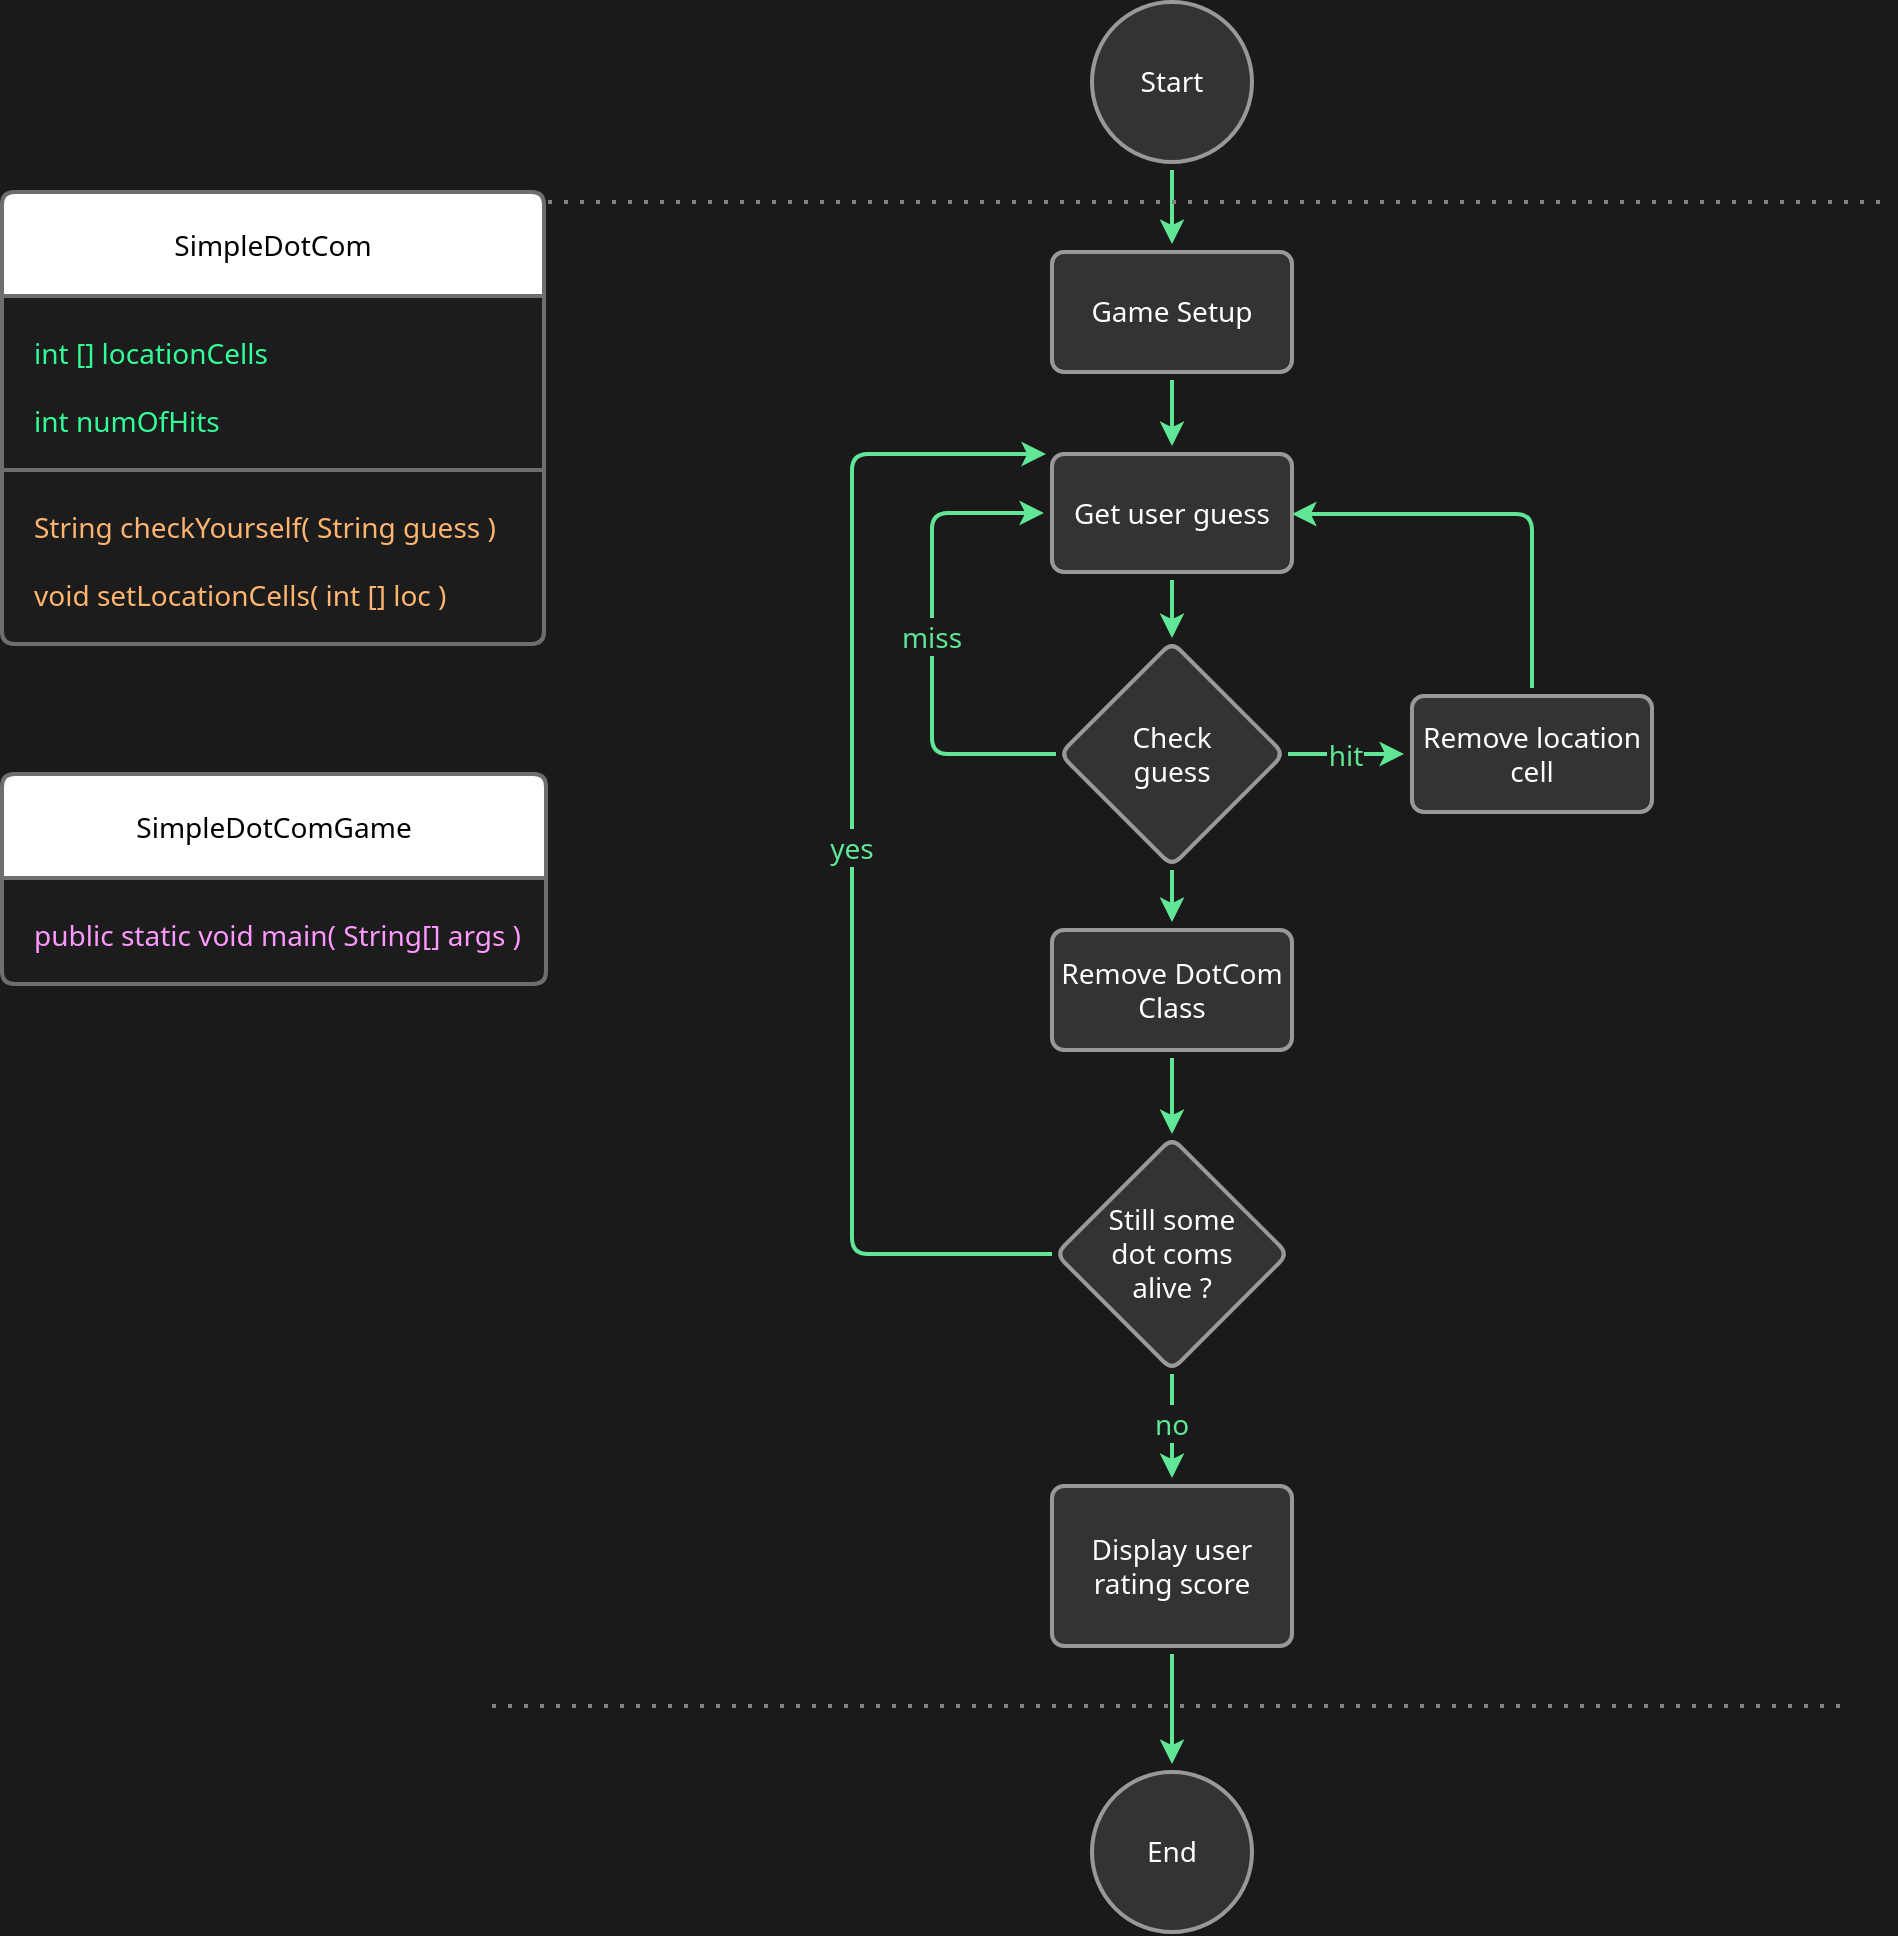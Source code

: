 <mxfile version="13.6.5" pages="3">
    <diagram id="tHDt5vbdV259Wo6H76db" name="DotComGame">
        <mxGraphModel dx="1354" dy="912" grid="0" gridSize="20" guides="1" tooltips="1" connect="1" arrows="1" fold="1" page="0" pageScale="1" pageWidth="827" pageHeight="1169" background="#1A1A1A" math="0" shadow="0">
            <root>
                <mxCell id="0"/>
                <mxCell id="1" parent="0"/>
                <mxCell id="eam2J6m3D9F8hwK3zRoe-3" value="" style="edgeStyle=orthogonalEdgeStyle;curved=0;sketch=0;orthogonalLoop=1;jettySize=auto;html=1;strokeColor=#60E696;fillColor=#F694C1;fontColor=#095C86;strokeWidth=2;backgroundOutline=0;arcSize=16;perimeterSpacing=0;snapToPoint=1;spacing=8;" parent="1" source="eam2J6m3D9F8hwK3zRoe-1" target="eam2J6m3D9F8hwK3zRoe-2" edge="1">
                    <mxGeometry relative="1" as="geometry"/>
                </mxCell>
                <mxCell id="eam2J6m3D9F8hwK3zRoe-1" value="Start" style="ellipse;whiteSpace=wrap;html=1;aspect=fixed;sketch=0;rounded=1;strokeWidth=2;backgroundOutline=0;fillColor=#333333;strokeColor=#999999;fontColor=#FFFFFF;fontFamily=Segoe UI;fontSize=14;perimeterSpacing=4;" parent="1" vertex="1">
                    <mxGeometry x="360" y="95" width="80" height="80" as="geometry"/>
                </mxCell>
                <mxCell id="eam2J6m3D9F8hwK3zRoe-5" value="" style="edgeStyle=orthogonalEdgeStyle;curved=0;sketch=0;orthogonalLoop=1;jettySize=auto;html=1;strokeColor=#60E696;fillColor=#F694C1;fontColor=#095C86;strokeWidth=2;backgroundOutline=0;arcSize=16;perimeterSpacing=0;snapToPoint=1;spacing=8;" parent="1" source="eam2J6m3D9F8hwK3zRoe-2" target="eam2J6m3D9F8hwK3zRoe-4" edge="1">
                    <mxGeometry relative="1" as="geometry"/>
                </mxCell>
                <mxCell id="eam2J6m3D9F8hwK3zRoe-2" value="Game Setup" style="whiteSpace=wrap;html=1;fontColor=#FFFFFF;strokeColor=#999999;fillColor=#333333;sketch=0;rounded=1;strokeWidth=2;backgroundOutline=0;fontFamily=Segoe UI;fontSize=14;arcSize=12;absoluteArcSize=1;perimeterSpacing=4;" parent="1" vertex="1">
                    <mxGeometry x="340" y="220" width="120" height="60" as="geometry"/>
                </mxCell>
                <mxCell id="eam2J6m3D9F8hwK3zRoe-7" value="" style="edgeStyle=orthogonalEdgeStyle;curved=0;sketch=0;orthogonalLoop=1;jettySize=auto;html=1;strokeColor=#60E696;fillColor=#F694C1;fontColor=#095C86;strokeWidth=2;backgroundOutline=0;arcSize=16;perimeterSpacing=0;snapToPoint=1;spacing=8;" parent="1" source="eam2J6m3D9F8hwK3zRoe-4" target="eam2J6m3D9F8hwK3zRoe-6" edge="1">
                    <mxGeometry relative="1" as="geometry"/>
                </mxCell>
                <mxCell id="eam2J6m3D9F8hwK3zRoe-4" value="Get user guess" style="whiteSpace=wrap;html=1;fontColor=#FFFFFF;strokeColor=#999999;fillColor=#333333;sketch=0;rounded=1;strokeWidth=2;backgroundOutline=0;fontFamily=Segoe UI;fontSize=14;arcSize=12;absoluteArcSize=1;perimeterSpacing=4;" parent="1" vertex="1">
                    <mxGeometry x="340" y="321" width="120" height="59" as="geometry"/>
                </mxCell>
                <mxCell id="eam2J6m3D9F8hwK3zRoe-9" value="hit" style="edgeStyle=orthogonalEdgeStyle;curved=0;rounded=1;sketch=0;orthogonalLoop=1;jettySize=auto;strokeColor=#60E696;fillColor=#F694C1;fontColor=#60E696;strokeWidth=2;backgroundOutline=0;fontFamily=Segoe UI;fontSize=14;labelBackgroundColor=#1A1A1A;arcSize=16;perimeterSpacing=0;snapToPoint=1;spacing=8;" parent="1" source="eam2J6m3D9F8hwK3zRoe-6" target="eam2J6m3D9F8hwK3zRoe-8" edge="1">
                    <mxGeometry relative="1" as="geometry"/>
                </mxCell>
                <mxCell id="1ONjcD2Zt0SIqjOgQDY5-19" value="" style="edgeStyle=orthogonalEdgeStyle;curved=0;sketch=0;orthogonalLoop=1;jettySize=auto;html=1;strokeColor=#60E696;strokeWidth=2;fillColor=#F694C1;fontColor=#095C86;arcSize=16;perimeterSpacing=0;snapToPoint=1;spacing=8;" parent="1" source="eam2J6m3D9F8hwK3zRoe-6" target="1ONjcD2Zt0SIqjOgQDY5-18" edge="1">
                    <mxGeometry relative="1" as="geometry"/>
                </mxCell>
                <mxCell id="1ONjcD2Zt0SIqjOgQDY5-31" value="miss" style="edgeStyle=orthogonalEdgeStyle;curved=0;sketch=0;orthogonalLoop=1;jettySize=auto;entryX=0;entryY=0.5;entryDx=0;entryDy=0;strokeColor=#60E696;strokeWidth=2;fillColor=#F694C1;fontFamily=Segoe UI;fontSize=14;exitX=0;exitY=0.5;exitDx=0;exitDy=0;labelBackgroundColor=#1A1A1A;labelBorderColor=none;fontColor=#60E696;arcSize=16;perimeterSpacing=0;snapToPoint=1;spacing=8;" parent="1" source="eam2J6m3D9F8hwK3zRoe-6" target="eam2J6m3D9F8hwK3zRoe-4" edge="1">
                    <mxGeometry x="0.014" relative="1" as="geometry">
                        <Array as="points">
                            <mxPoint x="280" y="471"/>
                            <mxPoint x="280" y="351"/>
                        </Array>
                        <mxPoint as="offset"/>
                    </mxGeometry>
                </mxCell>
                <mxCell id="eam2J6m3D9F8hwK3zRoe-6" value="Check &lt;br&gt;guess" style="rhombus;whiteSpace=wrap;html=1;fontColor=#FFFFFF;strokeColor=#999999;fillColor=#333333;sketch=0;rounded=1;strokeWidth=2;backgroundOutline=0;fontFamily=Segoe UI;fontSize=14;perimeterSpacing=2;overflow=visible;arcSize=12;" parent="1" vertex="1">
                    <mxGeometry x="344" y="415" width="112" height="112" as="geometry"/>
                </mxCell>
                <mxCell id="1ONjcD2Zt0SIqjOgQDY5-28" style="edgeStyle=orthogonalEdgeStyle;curved=0;sketch=0;orthogonalLoop=1;jettySize=auto;html=1;strokeColor=#60E696;strokeWidth=2;fillColor=#F694C1;fontFamily=Segoe UI;fontSize=14;fontColor=#FFFFFF;exitX=0.5;exitY=0;exitDx=0;exitDy=0;arcSize=16;perimeterSpacing=0;snapToPoint=1;spacing=8;" parent="1" source="eam2J6m3D9F8hwK3zRoe-8" edge="1">
                    <mxGeometry relative="1" as="geometry">
                        <mxPoint x="460" y="351" as="targetPoint"/>
                        <mxPoint x="560" y="440" as="sourcePoint"/>
                        <Array as="points">
                            <mxPoint x="580" y="351"/>
                        </Array>
                    </mxGeometry>
                </mxCell>
                <mxCell id="eam2J6m3D9F8hwK3zRoe-8" value="Remove location cell" style="whiteSpace=wrap;html=1;rounded=1;fontColor=#FFFFFF;strokeColor=#999999;fillColor=#333333;sketch=0;strokeWidth=2;backgroundOutline=0;fontFamily=Segoe UI;fontSize=14;arcSize=12;snapToPoint=1;perimeterSpacing=4;absoluteArcSize=1;" parent="1" vertex="1">
                    <mxGeometry x="520" y="442" width="120" height="58" as="geometry"/>
                </mxCell>
                <mxCell id="1ONjcD2Zt0SIqjOgQDY5-6" value="" style="endArrow=none;dashed=1;html=1;dashPattern=1 3;strokeWidth=2;strokeColor=#828282;arcSize=16;perimeterSpacing=0;snapToPoint=1;spacing=8;" parent="1" edge="1">
                    <mxGeometry width="50" height="50" relative="1" as="geometry">
                        <mxPoint x="80" y="195" as="sourcePoint"/>
                        <mxPoint x="760" y="195" as="targetPoint"/>
                    </mxGeometry>
                </mxCell>
                <mxCell id="1ONjcD2Zt0SIqjOgQDY5-34" value="" style="edgeStyle=orthogonalEdgeStyle;curved=0;sketch=0;orthogonalLoop=1;jettySize=auto;html=1;strokeColor=#60E696;strokeWidth=2;fillColor=#F694C1;fontFamily=Segoe UI;fontSize=14;fontColor=#FFFFFF;arcSize=16;perimeterSpacing=0;snapToPoint=1;spacing=8;" parent="1" source="1ONjcD2Zt0SIqjOgQDY5-18" target="1ONjcD2Zt0SIqjOgQDY5-33" edge="1">
                    <mxGeometry relative="1" as="geometry"/>
                </mxCell>
                <mxCell id="1ONjcD2Zt0SIqjOgQDY5-18" value="Remove DotCom Class" style="whiteSpace=wrap;html=1;rounded=1;fontFamily=Segoe UI;fontSize=14;fontColor=#FFFFFF;strokeColor=#999999;strokeWidth=2;fillColor=#333333;sketch=0;arcSize=12;absoluteArcSize=1;perimeterSpacing=4;" parent="1" vertex="1">
                    <mxGeometry x="340" y="559" width="120" height="60" as="geometry"/>
                </mxCell>
                <mxCell id="1ONjcD2Zt0SIqjOgQDY5-35" value="yes" style="edgeStyle=orthogonalEdgeStyle;curved=0;sketch=0;orthogonalLoop=1;jettySize=auto;strokeColor=#60E696;strokeWidth=2;fillColor=#F694C1;fontFamily=Segoe UI;fontSize=14;fontColor=#60E696;labelBackgroundColor=#1A1A1A;arcSize=16;perimeterSpacing=0;snapToPoint=1;spacing=8;" parent="1" source="1ONjcD2Zt0SIqjOgQDY5-33" edge="1">
                    <mxGeometry x="0.017" relative="1" as="geometry">
                        <mxPoint x="337" y="321" as="targetPoint"/>
                        <Array as="points">
                            <mxPoint x="240" y="721"/>
                            <mxPoint x="240" y="321"/>
                            <mxPoint x="336" y="321"/>
                        </Array>
                        <mxPoint as="offset"/>
                    </mxGeometry>
                </mxCell>
                <mxCell id="1ONjcD2Zt0SIqjOgQDY5-38" value="no" style="edgeStyle=orthogonalEdgeStyle;curved=0;sketch=0;orthogonalLoop=1;jettySize=auto;strokeColor=#60E696;strokeWidth=2;fillColor=#F694C1;fontFamily=Segoe UI;fontSize=14;fontColor=#60E696;labelBackgroundColor=#1A1A1A;arcSize=16;perimeterSpacing=0;snapToPoint=1;spacing=8;" parent="1" source="1ONjcD2Zt0SIqjOgQDY5-33" target="1ONjcD2Zt0SIqjOgQDY5-37" edge="1">
                    <mxGeometry x="-0.053" relative="1" as="geometry">
                        <Array as="points">
                            <mxPoint x="400" y="807"/>
                            <mxPoint x="400" y="807"/>
                        </Array>
                        <mxPoint as="offset"/>
                    </mxGeometry>
                </mxCell>
                <mxCell id="1ONjcD2Zt0SIqjOgQDY5-33" value="Still some dot coms alive ?" style="rhombus;whiteSpace=wrap;html=1;rounded=1;fontFamily=Segoe UI;fontSize=14;fontColor=#FFFFFF;strokeColor=#999999;strokeWidth=2;fillColor=#333333;sketch=0;spacing=16;perimeterSpacing=2;arcSize=12;double=0;noLabel=0;labelPadding=16;" parent="1" vertex="1">
                    <mxGeometry x="342" y="663" width="116" height="116" as="geometry"/>
                </mxCell>
                <mxCell id="1ONjcD2Zt0SIqjOgQDY5-41" value="" style="edgeStyle=orthogonalEdgeStyle;curved=0;sketch=0;orthogonalLoop=1;jettySize=auto;html=1;strokeColor=#60E696;strokeWidth=2;fillColor=#F694C1;fontFamily=Segoe UI;fontSize=14;fontColor=#FFFFFF;arcSize=16;perimeterSpacing=0;snapToPoint=1;spacing=8;" parent="1" source="1ONjcD2Zt0SIqjOgQDY5-37" target="1ONjcD2Zt0SIqjOgQDY5-40" edge="1">
                    <mxGeometry relative="1" as="geometry"/>
                </mxCell>
                <mxCell id="1ONjcD2Zt0SIqjOgQDY5-37" value="Display user&lt;br&gt;rating score" style="whiteSpace=wrap;html=1;rounded=1;fontFamily=Segoe UI;fontSize=14;fontColor=#FFFFFF;strokeColor=#999999;strokeWidth=2;fillColor=#333333;sketch=0;arcSize=12;absoluteArcSize=1;perimeterSpacing=4;" parent="1" vertex="1">
                    <mxGeometry x="340" y="837" width="120" height="80" as="geometry"/>
                </mxCell>
                <mxCell id="1ONjcD2Zt0SIqjOgQDY5-40" value="End" style="ellipse;whiteSpace=wrap;html=1;rounded=1;fontFamily=Segoe UI;fontSize=14;fontColor=#FFFFFF;strokeColor=#999999;strokeWidth=2;fillColor=#333333;sketch=0;perimeterSpacing=4;" parent="1" vertex="1">
                    <mxGeometry x="360" y="980" width="80" height="80" as="geometry"/>
                </mxCell>
                <mxCell id="1ONjcD2Zt0SIqjOgQDY5-42" value="" style="endArrow=none;dashed=1;html=1;dashPattern=1 3;strokeWidth=2;strokeColor=#828282;arcSize=16;perimeterSpacing=0;snapToPoint=1;spacing=8;" parent="1" edge="1">
                    <mxGeometry width="50" height="50" relative="1" as="geometry">
                        <mxPoint x="60" y="947" as="sourcePoint"/>
                        <mxPoint x="740" y="947" as="targetPoint"/>
                    </mxGeometry>
                </mxCell>
                <mxCell id="9Z87oj3pVX1Kp7Obpx3w-11" value="SimpleDotCom" style="swimlane;fontStyle=0;childLayout=stackLayout;horizontal=1;startSize=52;horizontalStack=0;resizeParent=1;resizeParentMax=0;resizeLast=0;collapsible=1;marginBottom=0;rounded=1;shadow=0;glass=0;sketch=0;strokeColor=#6E6E6E;strokeWidth=2;fontFamily=Segoe UI;fontSize=14;spacing=16;labelBackgroundColor=none;swimlaneFillColor=#1C1C1C;labelPadding=16;autosize=1;arcSize=4;perimeterSpacing=4;" parent="1" vertex="1">
                    <mxGeometry x="-185" y="190" width="271" height="226" as="geometry">
                        <mxRectangle x="-245" y="190" width="153" height="61" as="alternateBounds"/>
                    </mxGeometry>
                </mxCell>
                <mxCell id="9Z87oj3pVX1Kp7Obpx3w-16" value="int [] locationCells&#10;&#10;int numOfHits" style="text;fillColor=none;align=left;verticalAlign=top;spacingLeft=0;spacingRight=0;overflow=visible;rotatable=0;points=[[0,0.5],[1,0.5]];portConstraint=eastwest;fontFamily=Segoe UI;fontSize=14;spacing=16;strokeWidth=2;strokeColor=#6E6E6E;imageAspect=1;autosize=1;container=0;resizeHeight=1;fontColor=#33FF99;perimeterSpacing=4;" parent="9Z87oj3pVX1Kp7Obpx3w-11" vertex="1">
                    <mxGeometry y="52" width="271" height="87" as="geometry"/>
                </mxCell>
                <mxCell id="9Z87oj3pVX1Kp7Obpx3w-19" value="String checkYourself( String guess )&#10;&#10;void setLocationCells( int [] loc )" style="text;fillColor=none;align=left;verticalAlign=top;spacingLeft=0;spacingRight=0;overflow=visible;rotatable=0;points=[[0,0.5],[1,0.5]];portConstraint=eastwest;fontFamily=Segoe UI;fontSize=14;spacing=16;strokeWidth=2;autosize=1;resizeHeight=1;fontColor=#FFB570;perimeterSpacing=4;" parent="9Z87oj3pVX1Kp7Obpx3w-11" vertex="1">
                    <mxGeometry y="139" width="271" height="87" as="geometry"/>
                </mxCell>
                <mxCell id="9Z87oj3pVX1Kp7Obpx3w-20" value="SimpleDotComGame" style="swimlane;fontStyle=0;childLayout=stackLayout;horizontal=1;startSize=52;horizontalStack=0;resizeParent=1;resizeParentMax=0;resizeLast=0;collapsible=1;marginBottom=0;rounded=1;shadow=0;glass=0;sketch=0;strokeColor=#6E6E6E;strokeWidth=2;fontFamily=Segoe UI;fontSize=14;spacing=16;labelBackgroundColor=none;swimlaneFillColor=#1C1C1C;labelPadding=16;autosize=1;arcSize=4;perimeterSpacing=4;" parent="1" vertex="1">
                    <mxGeometry x="-185" y="481" width="272" height="105" as="geometry">
                        <mxRectangle x="-245" y="481" width="189" height="61" as="alternateBounds"/>
                    </mxGeometry>
                </mxCell>
                <mxCell id="9Z87oj3pVX1Kp7Obpx3w-22" value="public static void main( String[] args )" style="text;fillColor=none;align=left;verticalAlign=top;spacingLeft=0;spacingRight=0;overflow=visible;rotatable=0;points=[[0,0.5],[1,0.5]];portConstraint=eastwest;fontFamily=Segoe UI;fontSize=14;spacing=16;strokeWidth=2;autosize=1;resizeHeight=1;perimeterSpacing=4;fontColor=#FF99FF;" parent="9Z87oj3pVX1Kp7Obpx3w-20" vertex="1">
                    <mxGeometry y="52" width="272" height="53" as="geometry"/>
                </mxCell>
            </root>
        </mxGraphModel>
    </diagram>
    <diagram name="Test" id="z2pWfuQ4Ia4jq7mj5_0F">
        &#xa;
        <mxGraphModel dx="1618" dy="1006" grid="1" gridSize="16" guides="1" tooltips="1" connect="1" arrows="1" fold="1" page="0" pageScale="1" pageWidth="827" pageHeight="1169" background="#1A1A1A" math="0" shadow="0">
            &#xa;
            <root>
                &#xa;
                <mxCell id="HgitQ3GqflY0uGNqaegI-0"/>
                &#xa;
                <mxCell id="HgitQ3GqflY0uGNqaegI-1" parent="HgitQ3GqflY0uGNqaegI-0"/>
                &#xa;
                <mxCell id="HgitQ3GqflY0uGNqaegI-2" value="" style="edgeStyle=orthogonalEdgeStyle;curved=0;sketch=0;orthogonalLoop=1;jettySize=auto;html=1;strokeColor=#60E696;fillColor=#F694C1;fontColor=#095C86;strokeWidth=2;backgroundOutline=0;" parent="HgitQ3GqflY0uGNqaegI-1" source="HgitQ3GqflY0uGNqaegI-3" target="HgitQ3GqflY0uGNqaegI-5" edge="1">
                    &#xa;
                    <mxGeometry relative="1" as="geometry"/>
                    &#xa;
                </mxCell>
                &#xa;
                <mxCell id="HgitQ3GqflY0uGNqaegI-3" value="Start" style="ellipse;whiteSpace=wrap;html=1;aspect=fixed;sketch=0;rounded=1;strokeWidth=2;backgroundOutline=0;fillColor=#333333;strokeColor=#999999;fontColor=#FFFFFF;fontFamily=Segoe UI;fontSize=14;" parent="HgitQ3GqflY0uGNqaegI-1" vertex="1">
                    &#xa;
                    <mxGeometry x="360" y="95" width="80" height="80" as="geometry"/>
                    &#xa;
                </mxCell>
                &#xa;
                <mxCell id="HgitQ3GqflY0uGNqaegI-4" value="" style="edgeStyle=orthogonalEdgeStyle;curved=0;sketch=0;orthogonalLoop=1;jettySize=auto;html=1;strokeColor=#60E696;fillColor=#F694C1;fontColor=#095C86;strokeWidth=2;backgroundOutline=0;" parent="HgitQ3GqflY0uGNqaegI-1" source="HgitQ3GqflY0uGNqaegI-5" target="HgitQ3GqflY0uGNqaegI-7" edge="1">
                    &#xa;
                    <mxGeometry relative="1" as="geometry"/>
                    &#xa;
                </mxCell>
                &#xa;
                <mxCell id="HgitQ3GqflY0uGNqaegI-5" value="Game Setup" style="whiteSpace=wrap;html=1;fontColor=#FFFFFF;strokeColor=#999999;fillColor=#333333;sketch=0;rounded=1;strokeWidth=2;backgroundOutline=0;fontFamily=Segoe UI;fontSize=14;" parent="HgitQ3GqflY0uGNqaegI-1" vertex="1">
                    &#xa;
                    <mxGeometry x="340" y="220" width="120" height="60" as="geometry"/>
                    &#xa;
                </mxCell>
                &#xa;
                <mxCell id="HgitQ3GqflY0uGNqaegI-6" value="" style="edgeStyle=orthogonalEdgeStyle;curved=0;sketch=0;orthogonalLoop=1;jettySize=auto;html=1;strokeColor=#60E696;fillColor=#F694C1;fontColor=#095C86;strokeWidth=2;backgroundOutline=0;" parent="HgitQ3GqflY0uGNqaegI-1" source="HgitQ3GqflY0uGNqaegI-7" target="HgitQ3GqflY0uGNqaegI-11" edge="1">
                    &#xa;
                    <mxGeometry relative="1" as="geometry"/>
                    &#xa;
                </mxCell>
                &#xa;
                <mxCell id="HgitQ3GqflY0uGNqaegI-7" value="Get user guess" style="whiteSpace=wrap;html=1;fontColor=#FFFFFF;strokeColor=#999999;fillColor=#333333;sketch=0;rounded=1;strokeWidth=2;backgroundOutline=0;fontFamily=Segoe UI;fontSize=14;" parent="HgitQ3GqflY0uGNqaegI-1" vertex="1">
                    &#xa;
                    <mxGeometry x="340" y="321" width="120" height="59" as="geometry"/>
                    &#xa;
                </mxCell>
                &#xa;
                <mxCell id="HgitQ3GqflY0uGNqaegI-8" value="hit" style="edgeStyle=orthogonalEdgeStyle;curved=0;rounded=1;sketch=0;orthogonalLoop=1;jettySize=auto;html=1;strokeColor=#60E696;fillColor=#F694C1;fontColor=#60E696;strokeWidth=2;backgroundOutline=0;fontFamily=Segoe UI;fontSize=14;labelBackgroundColor=#1A1A1A;" parent="HgitQ3GqflY0uGNqaegI-1" source="HgitQ3GqflY0uGNqaegI-11" target="HgitQ3GqflY0uGNqaegI-13" edge="1">
                    &#xa;
                    <mxGeometry relative="1" as="geometry"/>
                    &#xa;
                </mxCell>
                &#xa;
                <mxCell id="HgitQ3GqflY0uGNqaegI-9" value="" style="edgeStyle=orthogonalEdgeStyle;curved=0;sketch=0;orthogonalLoop=1;jettySize=auto;html=1;strokeColor=#60E696;strokeWidth=2;fillColor=#F694C1;fontColor=#095C86;" parent="HgitQ3GqflY0uGNqaegI-1" source="HgitQ3GqflY0uGNqaegI-11" target="HgitQ3GqflY0uGNqaegI-16" edge="1">
                    &#xa;
                    <mxGeometry relative="1" as="geometry"/>
                    &#xa;
                </mxCell>
                &#xa;
                <mxCell id="HgitQ3GqflY0uGNqaegI-10" value="miss" style="edgeStyle=orthogonalEdgeStyle;curved=0;sketch=0;orthogonalLoop=1;jettySize=auto;html=1;entryX=0;entryY=0.5;entryDx=0;entryDy=0;strokeColor=#60E696;strokeWidth=2;fillColor=#F694C1;fontFamily=Segoe UI;fontSize=14;exitX=0;exitY=0.5;exitDx=0;exitDy=0;labelBackgroundColor=#1A1A1A;labelBorderColor=none;fontColor=#60E696;" parent="HgitQ3GqflY0uGNqaegI-1" source="HgitQ3GqflY0uGNqaegI-11" target="HgitQ3GqflY0uGNqaegI-7" edge="1">
                    &#xa;
                    <mxGeometry relative="1" as="geometry">
                        &#xa;
                        <Array as="points">
                            &#xa;
                            <mxPoint x="280" y="471"/>
                            &#xa;
                            <mxPoint x="280" y="351"/>
                            &#xa;
                        </Array>
                        &#xa;
                    </mxGeometry>
                    &#xa;
                </mxCell>
                &#xa;
                <mxCell id="HgitQ3GqflY0uGNqaegI-11" value="Check &lt;br&gt;guess" style="rhombus;whiteSpace=wrap;html=1;fontColor=#FFFFFF;strokeColor=#999999;fillColor=#333333;sketch=0;rounded=1;strokeWidth=2;backgroundOutline=0;fontFamily=Segoe UI;fontSize=14;perimeterSpacing=0;overflow=visible;" parent="HgitQ3GqflY0uGNqaegI-1" vertex="1">
                    &#xa;
                    <mxGeometry x="350" y="421" width="100" height="100" as="geometry"/>
                    &#xa;
                </mxCell>
                &#xa;
                <mxCell id="HgitQ3GqflY0uGNqaegI-12" style="edgeStyle=orthogonalEdgeStyle;curved=0;sketch=0;orthogonalLoop=1;jettySize=auto;html=1;strokeColor=#60E696;strokeWidth=2;fillColor=#F694C1;fontFamily=Segoe UI;fontSize=14;fontColor=#FFFFFF;exitX=0.5;exitY=0;exitDx=0;exitDy=0;" parent="HgitQ3GqflY0uGNqaegI-1" source="HgitQ3GqflY0uGNqaegI-13" edge="1">
                    &#xa;
                    <mxGeometry relative="1" as="geometry">
                        &#xa;
                        <mxPoint x="460" y="351" as="targetPoint"/>
                        &#xa;
                        <mxPoint x="560" y="440" as="sourcePoint"/>
                        &#xa;
                        <Array as="points">
                            &#xa;
                            <mxPoint x="580" y="351"/>
                            &#xa;
                        </Array>
                        &#xa;
                    </mxGeometry>
                    &#xa;
                </mxCell>
                &#xa;
                <mxCell id="HgitQ3GqflY0uGNqaegI-13" value="Remove location cell" style="whiteSpace=wrap;html=1;rounded=1;fontColor=#FFFFFF;strokeColor=#999999;fillColor=#333333;sketch=0;strokeWidth=2;backgroundOutline=0;fontFamily=Segoe UI;fontSize=14;" parent="HgitQ3GqflY0uGNqaegI-1" vertex="1">
                    &#xa;
                    <mxGeometry x="520" y="442" width="120" height="58" as="geometry"/>
                    &#xa;
                </mxCell>
                &#xa;
                <mxCell id="HgitQ3GqflY0uGNqaegI-14" value="" style="endArrow=none;dashed=1;html=1;dashPattern=1 3;strokeWidth=2;strokeColor=#828282;" parent="HgitQ3GqflY0uGNqaegI-1" edge="1">
                    &#xa;
                    <mxGeometry width="50" height="50" relative="1" as="geometry">
                        &#xa;
                        <mxPoint x="80" y="195" as="sourcePoint"/>
                        &#xa;
                        <mxPoint x="760" y="195" as="targetPoint"/>
                        &#xa;
                    </mxGeometry>
                    &#xa;
                </mxCell>
                &#xa;
                <mxCell id="HgitQ3GqflY0uGNqaegI-15" value="" style="edgeStyle=orthogonalEdgeStyle;curved=0;sketch=0;orthogonalLoop=1;jettySize=auto;html=1;strokeColor=#60E696;strokeWidth=2;fillColor=#F694C1;fontFamily=Segoe UI;fontSize=14;fontColor=#FFFFFF;" parent="HgitQ3GqflY0uGNqaegI-1" source="HgitQ3GqflY0uGNqaegI-16" target="HgitQ3GqflY0uGNqaegI-19" edge="1">
                    &#xa;
                    <mxGeometry relative="1" as="geometry"/>
                    &#xa;
                </mxCell>
                &#xa;
                <mxCell id="HgitQ3GqflY0uGNqaegI-16" value="Remove DotCom Class" style="whiteSpace=wrap;html=1;rounded=1;fontFamily=Segoe UI;fontSize=14;fontColor=#FFFFFF;strokeColor=#999999;strokeWidth=2;fillColor=#333333;sketch=0;" parent="HgitQ3GqflY0uGNqaegI-1" vertex="1">
                    &#xa;
                    <mxGeometry x="340" y="559" width="120" height="60" as="geometry"/>
                    &#xa;
                </mxCell>
                &#xa;
                <mxCell id="HgitQ3GqflY0uGNqaegI-17" style="edgeStyle=orthogonalEdgeStyle;curved=0;sketch=0;orthogonalLoop=1;jettySize=auto;html=1;strokeColor=#60E696;strokeWidth=2;fillColor=#F694C1;fontFamily=Segoe UI;fontSize=14;fontColor=#FFFFFF;entryX=0;entryY=0;entryDx=0;entryDy=0;" parent="HgitQ3GqflY0uGNqaegI-1" source="HgitQ3GqflY0uGNqaegI-19" target="HgitQ3GqflY0uGNqaegI-7" edge="1">
                    &#xa;
                    <mxGeometry relative="1" as="geometry">
                        &#xa;
                        <mxPoint x="240" y="340" as="targetPoint"/>
                        &#xa;
                        <Array as="points">
                            &#xa;
                            <mxPoint x="240" y="721"/>
                            &#xa;
                            <mxPoint x="240" y="321"/>
                            &#xa;
                        </Array>
                        &#xa;
                    </mxGeometry>
                    &#xa;
                </mxCell>
                &#xa;
                <mxCell id="HgitQ3GqflY0uGNqaegI-18" value="" style="edgeStyle=orthogonalEdgeStyle;curved=0;sketch=0;orthogonalLoop=1;jettySize=auto;html=1;strokeColor=#60E696;strokeWidth=2;fillColor=#F694C1;fontFamily=Segoe UI;fontSize=14;fontColor=#FFFFFF;" parent="HgitQ3GqflY0uGNqaegI-1" source="HgitQ3GqflY0uGNqaegI-19" target="HgitQ3GqflY0uGNqaegI-21" edge="1">
                    &#xa;
                    <mxGeometry relative="1" as="geometry"/>
                    &#xa;
                </mxCell>
                &#xa;
                <mxCell id="HgitQ3GqflY0uGNqaegI-19" value="Still some dot coms alive ?" style="rhombus;whiteSpace=wrap;html=1;rounded=1;fontFamily=Segoe UI;fontSize=14;fontColor=#FFFFFF;strokeColor=#999999;strokeWidth=2;fillColor=#333333;sketch=0;spacing=16;perimeterSpacing=0;" parent="HgitQ3GqflY0uGNqaegI-1" vertex="1">
                    &#xa;
                    <mxGeometry x="341" y="662" width="118" height="118" as="geometry"/>
                    &#xa;
                </mxCell>
                &#xa;
                <mxCell id="HgitQ3GqflY0uGNqaegI-20" value="" style="edgeStyle=orthogonalEdgeStyle;curved=0;sketch=0;orthogonalLoop=1;jettySize=auto;html=1;strokeColor=#60E696;strokeWidth=2;fillColor=#F694C1;fontFamily=Segoe UI;fontSize=14;fontColor=#FFFFFF;" parent="HgitQ3GqflY0uGNqaegI-1" source="HgitQ3GqflY0uGNqaegI-21" target="HgitQ3GqflY0uGNqaegI-23" edge="1">
                    &#xa;
                    <mxGeometry relative="1" as="geometry"/>
                    &#xa;
                </mxCell>
                &#xa;
                <mxCell id="HgitQ3GqflY0uGNqaegI-21" value="Display user&lt;br&gt;rating score" style="whiteSpace=wrap;html=1;rounded=1;fontFamily=Segoe UI;fontSize=14;fontColor=#FFFFFF;strokeColor=#999999;strokeWidth=2;fillColor=#333333;sketch=0;" parent="HgitQ3GqflY0uGNqaegI-1" vertex="1">
                    &#xa;
                    <mxGeometry x="340" y="817" width="120" height="80" as="geometry"/>
                    &#xa;
                </mxCell>
                &#xa;
                <mxCell id="HgitQ3GqflY0uGNqaegI-22" value="" style="edgeStyle=orthogonalEdgeStyle;curved=0;sketch=0;orthogonalLoop=1;jettySize=auto;html=1;strokeColor=#60E696;strokeWidth=2;fillColor=#F694C1;fontFamily=Segoe UI;fontSize=14;fontColor=#FFFFFF;" parent="HgitQ3GqflY0uGNqaegI-1" source="HgitQ3GqflY0uGNqaegI-23" target="HgitQ3GqflY0uGNqaegI-27" edge="1">
                    &#xa;
                    <mxGeometry relative="1" as="geometry"/>
                    &#xa;
                </mxCell>
                &#xa;
                <mxCell id="HgitQ3GqflY0uGNqaegI-23" value="End" style="ellipse;whiteSpace=wrap;html=1;rounded=1;fontFamily=Segoe UI;fontSize=14;fontColor=#FFFFFF;strokeColor=#999999;strokeWidth=2;fillColor=#333333;sketch=0;" parent="HgitQ3GqflY0uGNqaegI-1" vertex="1">
                    &#xa;
                    <mxGeometry x="360" y="940" width="80" height="80" as="geometry"/>
                    &#xa;
                </mxCell>
                &#xa;
                <mxCell id="HgitQ3GqflY0uGNqaegI-24" value="" style="endArrow=none;dashed=1;html=1;dashPattern=1 3;strokeWidth=2;strokeColor=#828282;" parent="HgitQ3GqflY0uGNqaegI-1" edge="1">
                    &#xa;
                    <mxGeometry width="50" height="50" relative="1" as="geometry">
                        &#xa;
                        <mxPoint x="60" y="920" as="sourcePoint"/>
                        &#xa;
                        <mxPoint x="740" y="920" as="targetPoint"/>
                        &#xa;
                    </mxGeometry>
                    &#xa;
                </mxCell>
                &#xa;
                <mxCell id="HgitQ3GqflY0uGNqaegI-25" value="" style="edgeStyle=orthogonalEdgeStyle;curved=0;sketch=0;orthogonalLoop=1;jettySize=auto;html=1;strokeColor=#60E696;strokeWidth=2;fillColor=#F694C1;fontFamily=Segoe UI;fontSize=14;fontColor=#FFFFFF;" parent="HgitQ3GqflY0uGNqaegI-1" source="HgitQ3GqflY0uGNqaegI-27" target="HgitQ3GqflY0uGNqaegI-31" edge="1">
                    &#xa;
                    <mxGeometry relative="1" as="geometry"/>
                    &#xa;
                </mxCell>
                &#xa;
                <mxCell id="HgitQ3GqflY0uGNqaegI-26" style="edgeStyle=orthogonalEdgeStyle;curved=0;sketch=0;orthogonalLoop=1;jettySize=auto;html=1;entryX=0;entryY=0.5;entryDx=0;entryDy=0;strokeColor=#60E696;strokeWidth=2;fillColor=#F694C1;fontFamily=Segoe UI;fontSize=14;fontColor=#FFFFFF;" parent="HgitQ3GqflY0uGNqaegI-1" source="HgitQ3GqflY0uGNqaegI-27" target="HgitQ3GqflY0uGNqaegI-23" edge="1">
                    &#xa;
                    <mxGeometry relative="1" as="geometry">
                        &#xa;
                        <Array as="points">
                            &#xa;
                            <mxPoint x="320" y="1140"/>
                            &#xa;
                            <mxPoint x="320" y="980"/>
                            &#xa;
                        </Array>
                        &#xa;
                    </mxGeometry>
                    &#xa;
                </mxCell>
                &#xa;
                <mxCell id="HgitQ3GqflY0uGNqaegI-27" value="" style="shape=cube;whiteSpace=wrap;html=1;boundedLbl=1;backgroundOutline=1;darkOpacity=0.05;darkOpacity2=0.1;rounded=1;fontFamily=Segoe UI;fontSize=14;fontColor=#FFFFFF;strokeColor=#999999;strokeWidth=2;fillColor=#333333;sketch=0;" parent="HgitQ3GqflY0uGNqaegI-1" vertex="1">
                    &#xa;
                    <mxGeometry x="340" y="1100" width="120" height="80" as="geometry"/>
                    &#xa;
                </mxCell>
                &#xa;
                <mxCell id="HgitQ3GqflY0uGNqaegI-28" value="" style="edgeStyle=orthogonalEdgeStyle;curved=0;sketch=0;orthogonalLoop=1;jettySize=auto;html=1;strokeColor=#60E696;strokeWidth=2;fillColor=#F694C1;fontFamily=Segoe UI;fontSize=14;fontColor=#FFFFFF;" parent="HgitQ3GqflY0uGNqaegI-1" source="HgitQ3GqflY0uGNqaegI-31" target="HgitQ3GqflY0uGNqaegI-33" edge="1">
                    &#xa;
                    <mxGeometry relative="1" as="geometry"/>
                    &#xa;
                </mxCell>
                &#xa;
                <mxCell id="HgitQ3GqflY0uGNqaegI-29" style="edgeStyle=orthogonalEdgeStyle;curved=0;sketch=0;orthogonalLoop=1;jettySize=auto;html=1;entryX=1;entryY=0.5;entryDx=0;entryDy=0;strokeColor=#60E696;strokeWidth=2;fillColor=#F694C1;fontFamily=Segoe UI;fontSize=14;fontColor=#FFFFFF;" parent="HgitQ3GqflY0uGNqaegI-1" source="HgitQ3GqflY0uGNqaegI-31" target="HgitQ3GqflY0uGNqaegI-33" edge="1">
                    &#xa;
                    <mxGeometry relative="1" as="geometry"/>
                    &#xa;
                </mxCell>
                &#xa;
                <mxCell id="HgitQ3GqflY0uGNqaegI-30" value="" style="edgeStyle=orthogonalEdgeStyle;curved=0;sketch=0;orthogonalLoop=1;jettySize=auto;html=1;strokeColor=#60E696;strokeWidth=2;fillColor=#F694C1;fontFamily=Segoe UI;fontSize=14;fontColor=#FFFFFF;" parent="HgitQ3GqflY0uGNqaegI-1" source="HgitQ3GqflY0uGNqaegI-31" target="HgitQ3GqflY0uGNqaegI-38" edge="1">
                    &#xa;
                    <mxGeometry relative="1" as="geometry"/>
                    &#xa;
                </mxCell>
                &#xa;
                <mxCell id="HgitQ3GqflY0uGNqaegI-31" value="" style="ellipse;whiteSpace=wrap;html=1;rounded=1;fontFamily=Segoe UI;fontSize=14;fontColor=#FFFFFF;strokeColor=#999999;strokeWidth=2;fillColor=#333333;sketch=0;" parent="HgitQ3GqflY0uGNqaegI-1" vertex="1">
                    &#xa;
                    <mxGeometry x="540" y="1100" width="120" height="80" as="geometry"/>
                    &#xa;
                </mxCell>
                &#xa;
                <mxCell id="HgitQ3GqflY0uGNqaegI-32" value="" style="edgeStyle=orthogonalEdgeStyle;curved=0;sketch=0;orthogonalLoop=1;jettySize=auto;html=1;strokeColor=#60E696;strokeWidth=2;fillColor=#F694C1;fontFamily=Segoe UI;fontSize=14;fontColor=#FFFFFF;" parent="HgitQ3GqflY0uGNqaegI-1" source="HgitQ3GqflY0uGNqaegI-33" target="HgitQ3GqflY0uGNqaegI-35" edge="1">
                    &#xa;
                    <mxGeometry relative="1" as="geometry"/>
                    &#xa;
                </mxCell>
                &#xa;
                <mxCell id="HgitQ3GqflY0uGNqaegI-33" value="" style="shape=hexagon;perimeter=hexagonPerimeter2;whiteSpace=wrap;html=1;fixedSize=1;rounded=1;fontFamily=Segoe UI;fontSize=14;fontColor=#FFFFFF;strokeColor=#999999;strokeWidth=2;fillColor=#333333;sketch=0;" parent="HgitQ3GqflY0uGNqaegI-1" vertex="1">
                    &#xa;
                    <mxGeometry x="540" y="1260" width="120" height="80" as="geometry"/>
                    &#xa;
                </mxCell>
                &#xa;
                <mxCell id="HgitQ3GqflY0uGNqaegI-34" value="" style="edgeStyle=orthogonalEdgeStyle;curved=0;sketch=0;orthogonalLoop=1;jettySize=auto;html=1;strokeColor=#60E696;strokeWidth=2;fillColor=#F694C1;fontFamily=Segoe UI;fontSize=14;fontColor=#FFFFFF;" parent="HgitQ3GqflY0uGNqaegI-1" source="HgitQ3GqflY0uGNqaegI-35" target="HgitQ3GqflY0uGNqaegI-39" edge="1">
                    &#xa;
                    <mxGeometry relative="1" as="geometry"/>
                    &#xa;
                </mxCell>
                &#xa;
                <mxCell id="HgitQ3GqflY0uGNqaegI-35" value="" style="shape=hexagon;perimeter=hexagonPerimeter2;whiteSpace=wrap;html=1;fixedSize=1;rounded=1;fontFamily=Segoe UI;fontSize=14;fontColor=#FFFFFF;strokeColor=#999999;strokeWidth=2;fillColor=#333333;sketch=0;" parent="HgitQ3GqflY0uGNqaegI-1" vertex="1">
                    &#xa;
                    <mxGeometry x="340" y="1260" width="120" height="80" as="geometry"/>
                    &#xa;
                </mxCell>
                &#xa;
                <mxCell id="HgitQ3GqflY0uGNqaegI-36" style="edgeStyle=orthogonalEdgeStyle;curved=0;sketch=0;orthogonalLoop=1;jettySize=auto;html=1;entryX=1;entryY=0.5;entryDx=0;entryDy=0;strokeColor=#60E696;strokeWidth=2;fillColor=#F694C1;fontFamily=Segoe UI;fontSize=14;fontColor=#FFFFFF;" parent="HgitQ3GqflY0uGNqaegI-1" source="HgitQ3GqflY0uGNqaegI-38" target="HgitQ3GqflY0uGNqaegI-23" edge="1">
                    &#xa;
                    <mxGeometry relative="1" as="geometry">
                        &#xa;
                        <Array as="points">
                            &#xa;
                            <mxPoint x="820" y="980"/>
                            &#xa;
                        </Array>
                        &#xa;
                    </mxGeometry>
                    &#xa;
                </mxCell>
                &#xa;
                <mxCell id="HgitQ3GqflY0uGNqaegI-37" value="" style="edgeStyle=orthogonalEdgeStyle;curved=0;sketch=0;orthogonalLoop=1;jettySize=auto;html=1;strokeColor=#60E696;strokeWidth=2;fillColor=#F694C1;fontFamily=Segoe UI;fontSize=14;fontColor=#FFFFFF;" parent="HgitQ3GqflY0uGNqaegI-1" source="HgitQ3GqflY0uGNqaegI-38" target="HgitQ3GqflY0uGNqaegI-41" edge="1">
                    &#xa;
                    <mxGeometry relative="1" as="geometry"/>
                    &#xa;
                </mxCell>
                &#xa;
                <mxCell id="HgitQ3GqflY0uGNqaegI-38" value="" style="rhombus;whiteSpace=wrap;html=1;rounded=1;fontFamily=Segoe UI;fontSize=14;fontColor=#FFFFFF;strokeColor=#999999;strokeWidth=2;fillColor=#333333;sketch=0;" parent="HgitQ3GqflY0uGNqaegI-1" vertex="1">
                    &#xa;
                    <mxGeometry x="760" y="1100" width="80" height="80" as="geometry"/>
                    &#xa;
                </mxCell>
                &#xa;
                <mxCell id="HgitQ3GqflY0uGNqaegI-39" value="" style="shape=hexagon;perimeter=hexagonPerimeter2;whiteSpace=wrap;html=1;fixedSize=1;rounded=1;fontFamily=Segoe UI;fontSize=14;fontColor=#FFFFFF;strokeColor=#999999;strokeWidth=2;fillColor=#333333;sketch=0;" parent="HgitQ3GqflY0uGNqaegI-1" vertex="1">
                    &#xa;
                    <mxGeometry x="140" y="1260" width="120" height="80" as="geometry"/>
                    &#xa;
                </mxCell>
                &#xa;
                <mxCell id="HgitQ3GqflY0uGNqaegI-40" value="" style="edgeStyle=orthogonalEdgeStyle;curved=0;sketch=0;orthogonalLoop=1;jettySize=auto;html=1;strokeColor=#60E696;strokeWidth=2;fillColor=#F694C1;fontFamily=Segoe UI;fontSize=14;fontColor=#FFFFFF;" parent="HgitQ3GqflY0uGNqaegI-1" source="HgitQ3GqflY0uGNqaegI-41" target="HgitQ3GqflY0uGNqaegI-43" edge="1">
                    &#xa;
                    <mxGeometry relative="1" as="geometry"/>
                    &#xa;
                </mxCell>
                &#xa;
                <mxCell id="HgitQ3GqflY0uGNqaegI-41" value="" style="rhombus;whiteSpace=wrap;html=1;rounded=1;fontFamily=Segoe UI;fontSize=14;fontColor=#FFFFFF;strokeColor=#999999;strokeWidth=2;fillColor=#333333;sketch=0;" parent="HgitQ3GqflY0uGNqaegI-1" vertex="1">
                    &#xa;
                    <mxGeometry x="920" y="1100" width="80" height="80" as="geometry"/>
                    &#xa;
                </mxCell>
                &#xa;
                <mxCell id="HgitQ3GqflY0uGNqaegI-42" value="" style="edgeStyle=orthogonalEdgeStyle;curved=0;sketch=0;orthogonalLoop=1;jettySize=auto;html=1;strokeColor=#60E696;strokeWidth=2;fillColor=#F694C1;fontFamily=Segoe UI;fontSize=14;fontColor=#FFFFFF;" parent="HgitQ3GqflY0uGNqaegI-1" source="HgitQ3GqflY0uGNqaegI-43" target="HgitQ3GqflY0uGNqaegI-45" edge="1">
                    &#xa;
                    <mxGeometry relative="1" as="geometry"/>
                    &#xa;
                </mxCell>
                &#xa;
                <mxCell id="HgitQ3GqflY0uGNqaegI-43" value="" style="rhombus;whiteSpace=wrap;html=1;rounded=1;fontFamily=Segoe UI;fontSize=14;fontColor=#FFFFFF;strokeColor=#999999;strokeWidth=2;fillColor=#333333;sketch=0;" parent="HgitQ3GqflY0uGNqaegI-1" vertex="1">
                    &#xa;
                    <mxGeometry x="920" y="1260" width="80" height="80" as="geometry"/>
                    &#xa;
                </mxCell>
                &#xa;
                <mxCell id="HgitQ3GqflY0uGNqaegI-44" value="" style="edgeStyle=orthogonalEdgeStyle;curved=0;sketch=0;orthogonalLoop=1;jettySize=auto;html=1;strokeColor=#60E696;strokeWidth=2;fillColor=#F694C1;fontFamily=Segoe UI;fontSize=14;fontColor=#FFFFFF;" parent="HgitQ3GqflY0uGNqaegI-1" source="HgitQ3GqflY0uGNqaegI-45" target="HgitQ3GqflY0uGNqaegI-47" edge="1">
                    &#xa;
                    <mxGeometry relative="1" as="geometry"/>
                    &#xa;
                </mxCell>
                &#xa;
                <mxCell id="HgitQ3GqflY0uGNqaegI-45" value="" style="whiteSpace=wrap;html=1;rounded=1;fontFamily=Segoe UI;fontSize=14;fontColor=#FFFFFF;strokeColor=#999999;strokeWidth=2;fillColor=#333333;sketch=0;" parent="HgitQ3GqflY0uGNqaegI-1" vertex="1">
                    &#xa;
                    <mxGeometry x="740" y="1270" width="120" height="60" as="geometry"/>
                    &#xa;
                </mxCell>
                &#xa;
                <mxCell id="HgitQ3GqflY0uGNqaegI-46" value="" style="edgeStyle=orthogonalEdgeStyle;curved=0;sketch=0;orthogonalLoop=1;jettySize=auto;html=1;strokeColor=#60E696;strokeWidth=2;fillColor=#F694C1;fontFamily=Segoe UI;fontSize=14;fontColor=#FFFFFF;" parent="HgitQ3GqflY0uGNqaegI-1" source="HgitQ3GqflY0uGNqaegI-47" target="HgitQ3GqflY0uGNqaegI-48" edge="1">
                    &#xa;
                    <mxGeometry relative="1" as="geometry"/>
                    &#xa;
                </mxCell>
                &#xa;
                <mxCell id="HgitQ3GqflY0uGNqaegI-47" value="" style="rhombus;whiteSpace=wrap;html=1;rounded=1;fontFamily=Segoe UI;fontSize=14;fontColor=#FFFFFF;strokeColor=#999999;strokeWidth=2;fillColor=#333333;sketch=0;" parent="HgitQ3GqflY0uGNqaegI-1" vertex="1">
                    &#xa;
                    <mxGeometry x="760" y="1400" width="80" height="80" as="geometry"/>
                    &#xa;
                </mxCell>
                &#xa;
                <mxCell id="HgitQ3GqflY0uGNqaegI-50" value="" style="edgeStyle=orthogonalEdgeStyle;curved=0;sketch=0;orthogonalLoop=1;jettySize=auto;html=1;strokeColor=#60E696;strokeWidth=2;fillColor=#F694C1;fontFamily=Segoe UI;fontSize=14;fontColor=#FFFFFF;" parent="HgitQ3GqflY0uGNqaegI-1" source="HgitQ3GqflY0uGNqaegI-48" target="HgitQ3GqflY0uGNqaegI-49" edge="1">
                    &#xa;
                    <mxGeometry relative="1" as="geometry"/>
                    &#xa;
                </mxCell>
                &#xa;
                <mxCell id="HgitQ3GqflY0uGNqaegI-48" value="" style="rhombus;whiteSpace=wrap;html=1;rounded=1;fontFamily=Segoe UI;fontSize=14;fontColor=#FFFFFF;strokeColor=#999999;strokeWidth=2;fillColor=#333333;sketch=0;" parent="HgitQ3GqflY0uGNqaegI-1" vertex="1">
                    &#xa;
                    <mxGeometry x="600" y="1400" width="80" height="80" as="geometry"/>
                    &#xa;
                </mxCell>
                &#xa;
                <mxCell id="HgitQ3GqflY0uGNqaegI-59" value="" style="edgeStyle=orthogonalEdgeStyle;curved=0;sketch=0;jumpSize=0;orthogonalLoop=1;jettySize=auto;html=1;strokeColor=#60E696;strokeWidth=2;fillColor=#F694C1;fontFamily=Segoe UI;fontSize=14;fontColor=#FFFFFF;" parent="HgitQ3GqflY0uGNqaegI-1" source="HgitQ3GqflY0uGNqaegI-49" target="HgitQ3GqflY0uGNqaegI-58" edge="1">
                    &#xa;
                    <mxGeometry relative="1" as="geometry"/>
                    &#xa;
                </mxCell>
                &#xa;
                <mxCell id="HgitQ3GqflY0uGNqaegI-49" value="" style="rhombus;whiteSpace=wrap;html=1;rounded=1;fontFamily=Segoe UI;fontSize=14;fontColor=#FFFFFF;strokeColor=#999999;strokeWidth=2;fillColor=#333333;sketch=0;" parent="HgitQ3GqflY0uGNqaegI-1" vertex="1">
                    &#xa;
                    <mxGeometry x="600" y="1536" width="80" height="80" as="geometry"/>
                    &#xa;
                </mxCell>
                &#xa;
                <mxCell id="HgitQ3GqflY0uGNqaegI-62" value="" style="edgeStyle=orthogonalEdgeStyle;curved=0;sketch=0;jumpSize=0;orthogonalLoop=1;jettySize=auto;html=1;strokeColor=#60E696;strokeWidth=2;fillColor=#F694C1;fontFamily=Segoe UI;fontSize=14;fontColor=#FFFFFF;" parent="HgitQ3GqflY0uGNqaegI-1" source="HgitQ3GqflY0uGNqaegI-58" target="HgitQ3GqflY0uGNqaegI-61" edge="1">
                    &#xa;
                    <mxGeometry relative="1" as="geometry"/>
                    &#xa;
                </mxCell>
                &#xa;
                <mxCell id="HgitQ3GqflY0uGNqaegI-58" value="" style="whiteSpace=wrap;html=1;rounded=1;fontFamily=Segoe UI;fontSize=14;fontColor=#FFFFFF;strokeColor=#999999;strokeWidth=2;fillColor=#333333;sketch=0;imageVerticalAlign=top;" parent="HgitQ3GqflY0uGNqaegI-1" vertex="1">
                    &#xa;
                    <mxGeometry x="580" y="1664" width="120" height="60" as="geometry"/>
                    &#xa;
                </mxCell>
                &#xa;
                <mxCell id="HgitQ3GqflY0uGNqaegI-60" style="edgeStyle=orthogonalEdgeStyle;curved=0;sketch=0;jumpSize=0;orthogonalLoop=1;jettySize=auto;html=1;exitX=1;exitY=0;exitDx=0;exitDy=0;strokeColor=#60E696;strokeWidth=2;fillColor=#F694C1;fontFamily=Segoe UI;fontSize=14;fontColor=#FFFFFF;" parent="HgitQ3GqflY0uGNqaegI-1" source="HgitQ3GqflY0uGNqaegI-49" target="HgitQ3GqflY0uGNqaegI-49" edge="1">
                    &#xa;
                    <mxGeometry relative="1" as="geometry"/>
                    &#xa;
                </mxCell>
                &#xa;
                <mxCell id="HgitQ3GqflY0uGNqaegI-64" value="" style="edgeStyle=orthogonalEdgeStyle;curved=0;sketch=0;jumpSize=0;orthogonalLoop=1;jettySize=auto;html=1;strokeColor=#60E696;strokeWidth=2;fillColor=#F694C1;fontFamily=Segoe UI;fontSize=14;fontColor=#FFFFFF;" parent="HgitQ3GqflY0uGNqaegI-1" source="HgitQ3GqflY0uGNqaegI-61" target="HgitQ3GqflY0uGNqaegI-63" edge="1">
                    &#xa;
                    <mxGeometry relative="1" as="geometry"/>
                    &#xa;
                </mxCell>
                &#xa;
                <mxCell id="HgitQ3GqflY0uGNqaegI-61" value="" style="whiteSpace=wrap;html=1;rounded=1;fontFamily=Segoe UI;fontSize=14;fontColor=#FFFFFF;strokeColor=#999999;strokeWidth=2;fillColor=#333333;sketch=0;" parent="HgitQ3GqflY0uGNqaegI-1" vertex="1">
                    &#xa;
                    <mxGeometry x="764" y="1664" width="136" height="60" as="geometry"/>
                    &#xa;
                </mxCell>
                &#xa;
                <mxCell id="HgitQ3GqflY0uGNqaegI-63" value="" style="whiteSpace=wrap;html=1;rounded=1;fontFamily=Segoe UI;fontSize=14;fontColor=#FFFFFF;strokeColor=#999999;strokeWidth=2;fillColor=#333333;sketch=0;" parent="HgitQ3GqflY0uGNqaegI-1" vertex="1">
                    &#xa;
                    <mxGeometry x="772" y="1788" width="120" height="60" as="geometry"/>
                    &#xa;
                </mxCell>
                &#xa;
            </root>
            &#xa;
        </mxGraphModel>
        &#xa;
    </diagram>
    <diagram name="Copy of Test" id="xTV9LkfdW6m4tfdtDP0I">
        &#xa;
        <mxGraphModel dx="2018" dy="1006" grid="1" gridSize="8" guides="1" tooltips="1" connect="1" arrows="1" fold="1" page="0" pageScale="1" pageWidth="827" pageHeight="1169" background="#1A1A1A" math="0" shadow="0">
            &#xa;
            <root>
                &#xa;
                <mxCell id="VlisJwb0ZP6BMUagYD3H-0"/>
                &#xa;
                <mxCell id="VlisJwb0ZP6BMUagYD3H-1" parent="VlisJwb0ZP6BMUagYD3H-0"/>
                &#xa;
                <mxCell id="VlisJwb0ZP6BMUagYD3H-2" value="&lt;br&gt;&lt;br&gt;&lt;br&gt;" style="edgeStyle=orthogonalEdgeStyle;curved=0;sketch=0;orthogonalLoop=1;jettySize=auto;html=1;strokeColor=#60E696;fillColor=#F694C1;fontColor=#095C86;strokeWidth=2;backgroundOutline=0;" parent="VlisJwb0ZP6BMUagYD3H-1" source="VlisJwb0ZP6BMUagYD3H-3" target="VlisJwb0ZP6BMUagYD3H-5" edge="1">
                    &#xa;
                    <mxGeometry relative="1" as="geometry"/>
                    &#xa;
                </mxCell>
                &#xa;
                <mxCell id="VlisJwb0ZP6BMUagYD3H-3" value="Start" style="ellipse;whiteSpace=wrap;html=1;aspect=fixed;sketch=0;rounded=1;strokeWidth=2;backgroundOutline=0;fillColor=#333333;strokeColor=#999999;fontColor=#FFFFFF;fontFamily=Segoe UI;fontSize=14;" parent="VlisJwb0ZP6BMUagYD3H-1" vertex="1">
                    &#xa;
                    <mxGeometry x="360" y="95" width="80" height="80" as="geometry"/>
                    &#xa;
                </mxCell>
                &#xa;
                <mxCell id="TYYNW1846xTZqI1q6DTY-1" value="" style="edgeStyle=orthogonalEdgeStyle;curved=0;sketch=0;orthogonalLoop=1;jettySize=auto;html=1;strokeColor=#60E696;strokeWidth=2;fillColor=#F694C1;fontColor=#095C86;" edge="1" parent="VlisJwb0ZP6BMUagYD3H-1" source="VlisJwb0ZP6BMUagYD3H-5" target="TYYNW1846xTZqI1q6DTY-0">
                    &#xa;
                    <mxGeometry relative="1" as="geometry"/>
                    &#xa;
                </mxCell>
                &#xa;
                <mxCell id="TYYNW1846xTZqI1q6DTY-9" value="" style="edgeStyle=orthogonalEdgeStyle;curved=0;sketch=0;orthogonalLoop=1;jettySize=auto;html=1;strokeColor=#60E696;strokeWidth=2;fillColor=#F694C1;fontColor=#095C86;" edge="1" parent="VlisJwb0ZP6BMUagYD3H-1" source="VlisJwb0ZP6BMUagYD3H-5" target="TYYNW1846xTZqI1q6DTY-8">
                    &#xa;
                    <mxGeometry relative="1" as="geometry"/>
                    &#xa;
                </mxCell>
                &#xa;
                <mxCell id="VlisJwb0ZP6BMUagYD3H-5" value="Game Setup" style="whiteSpace=wrap;html=1;fontColor=#FFFFFF;strokeColor=#999999;fillColor=#333333;sketch=0;rounded=1;strokeWidth=2;backgroundOutline=0;fontFamily=Segoe UI;fontSize=14;" parent="VlisJwb0ZP6BMUagYD3H-1" vertex="1">
                    &#xa;
                    <mxGeometry x="340" y="220" width="120" height="60" as="geometry"/>
                    &#xa;
                </mxCell>
                &#xa;
                <mxCell id="VlisJwb0ZP6BMUagYD3H-14" value="" style="endArrow=none;dashed=1;html=1;dashPattern=1 3;strokeWidth=2;strokeColor=#828282;" parent="VlisJwb0ZP6BMUagYD3H-1" edge="1">
                    &#xa;
                    <mxGeometry width="50" height="50" relative="1" as="geometry">
                        &#xa;
                        <mxPoint x="80" y="195" as="sourcePoint"/>
                        &#xa;
                        <mxPoint x="760" y="195" as="targetPoint"/>
                        &#xa;
                    </mxGeometry>
                    &#xa;
                </mxCell>
                &#xa;
                <mxCell id="TYYNW1846xTZqI1q6DTY-0" value="" style="shape=trapezoid;perimeter=trapezoidPerimeter;whiteSpace=wrap;html=1;fixedSize=1;rounded=1;fontFamily=Segoe UI;fontSize=14;fontColor=#FFFFFF;strokeColor=#999999;strokeWidth=2;fillColor=#333333;sketch=0;" vertex="1" parent="VlisJwb0ZP6BMUagYD3H-1">
                    &#xa;
                    <mxGeometry x="540" y="220" width="120" height="60" as="geometry"/>
                    &#xa;
                </mxCell>
                &#xa;
                <mxCell id="TYYNW1846xTZqI1q6DTY-11" value="" style="edgeStyle=orthogonalEdgeStyle;curved=0;sketch=0;orthogonalLoop=1;jettySize=auto;html=1;strokeColor=#60E696;strokeWidth=2;fillColor=#F694C1;fontColor=#095C86;" edge="1" parent="VlisJwb0ZP6BMUagYD3H-1" source="TYYNW1846xTZqI1q6DTY-8" target="TYYNW1846xTZqI1q6DTY-10">
                    &#xa;
                    <mxGeometry relative="1" as="geometry"/>
                    &#xa;
                </mxCell>
                &#xa;
                <mxCell id="TYYNW1846xTZqI1q6DTY-8" value="This" style="whiteSpace=wrap;html=1;fontColor=#FFFFFF;strokeColor=#999999;fillColor=#333333;sketch=0;rounded=1;strokeWidth=2;backgroundOutline=0;fontFamily=Segoe UI;fontSize=14;" vertex="1" parent="VlisJwb0ZP6BMUagYD3H-1">
                    &#xa;
                    <mxGeometry x="140" y="220" width="120" height="60" as="geometry"/>
                    &#xa;
                </mxCell>
                &#xa;
                <mxCell id="TYYNW1846xTZqI1q6DTY-13" value="" style="edgeStyle=orthogonalEdgeStyle;curved=0;sketch=0;orthogonalLoop=1;jettySize=auto;html=1;strokeColor=#60E696;strokeWidth=2;fillColor=#F694C1;fontColor=#095C86;" edge="1" parent="VlisJwb0ZP6BMUagYD3H-1" source="TYYNW1846xTZqI1q6DTY-10" target="TYYNW1846xTZqI1q6DTY-12">
                    &#xa;
                    <mxGeometry relative="1" as="geometry"/>
                    &#xa;
                </mxCell>
                &#xa;
                <mxCell id="OpYLHpUj5BDU-vcoyekA-0" style="edgeStyle=orthogonalEdgeStyle;curved=0;sketch=0;orthogonalLoop=1;jettySize=auto;html=1;entryX=0.5;entryY=0;entryDx=0;entryDy=0;labelBackgroundColor=#1A1A1A;strokeColor=#60E696;strokeWidth=2;fillColor=#F694C1;fontFamily=Segoe UI;fontSize=14;fontColor=#60E696;" edge="1" parent="VlisJwb0ZP6BMUagYD3H-1" source="TYYNW1846xTZqI1q6DTY-10" target="TYYNW1846xTZqI1q6DTY-32">
                    &#xa;
                    <mxGeometry relative="1" as="geometry"/>
                    &#xa;
                </mxCell>
                &#xa;
                <mxCell id="TYYNW1846xTZqI1q6DTY-10" value="And one other" style="whiteSpace=wrap;html=1;rounded=1;fontFamily=Segoe UI;fontSize=14;fontColor=#FFFFFF;strokeColor=#999999;strokeWidth=2;fillColor=#333333;sketch=0;" vertex="1" parent="VlisJwb0ZP6BMUagYD3H-1">
                    &#xa;
                    <mxGeometry x="140" y="360" width="120" height="60" as="geometry"/>
                    &#xa;
                </mxCell>
                &#xa;
                <mxCell id="TYYNW1846xTZqI1q6DTY-15" value="" style="edgeStyle=orthogonalEdgeStyle;curved=0;sketch=0;orthogonalLoop=1;jettySize=auto;html=1;strokeColor=#60E696;strokeWidth=2;fillColor=#F694C1;fontColor=#095C86;" edge="1" parent="VlisJwb0ZP6BMUagYD3H-1" source="TYYNW1846xTZqI1q6DTY-12" target="TYYNW1846xTZqI1q6DTY-14">
                    &#xa;
                    <mxGeometry relative="1" as="geometry"/>
                    &#xa;
                </mxCell>
                &#xa;
                <mxCell id="TYYNW1846xTZqI1q6DTY-31" value="" style="edgeStyle=orthogonalEdgeStyle;curved=0;sketch=0;orthogonalLoop=1;jettySize=auto;html=1;strokeColor=#60E696;strokeWidth=2;fillColor=#F694C1;fontColor=#095C86;" edge="1" parent="VlisJwb0ZP6BMUagYD3H-1" source="TYYNW1846xTZqI1q6DTY-12" target="TYYNW1846xTZqI1q6DTY-30">
                    &#xa;
                    <mxGeometry relative="1" as="geometry"/>
                    &#xa;
                </mxCell>
                &#xa;
                <mxCell id="TYYNW1846xTZqI1q6DTY-12" value="This is another block" style="whiteSpace=wrap;html=1;rounded=1;fontFamily=Segoe UI;fontSize=14;fontColor=#FFFFFF;strokeColor=#999999;strokeWidth=2;fillColor=#333333;sketch=0;" vertex="1" parent="VlisJwb0ZP6BMUagYD3H-1">
                    &#xa;
                    <mxGeometry x="140" y="500" width="120" height="60" as="geometry"/>
                    &#xa;
                </mxCell>
                &#xa;
                <mxCell id="TYYNW1846xTZqI1q6DTY-17" value="" style="edgeStyle=orthogonalEdgeStyle;curved=0;sketch=0;orthogonalLoop=1;jettySize=auto;html=1;strokeColor=#60E696;strokeWidth=2;fillColor=#F694C1;fontColor=#095C86;" edge="1" parent="VlisJwb0ZP6BMUagYD3H-1" source="TYYNW1846xTZqI1q6DTY-14" target="TYYNW1846xTZqI1q6DTY-16">
                    &#xa;
                    <mxGeometry relative="1" as="geometry"/>
                    &#xa;
                </mxCell>
                &#xa;
                <mxCell id="TYYNW1846xTZqI1q6DTY-43" value="" style="edgeStyle=orthogonalEdgeStyle;curved=0;sketch=0;orthogonalLoop=1;jettySize=auto;html=1;strokeColor=#60E696;strokeWidth=2;fillColor=#F694C1;fontColor=#095C86;" edge="1" parent="VlisJwb0ZP6BMUagYD3H-1" source="TYYNW1846xTZqI1q6DTY-14" target="TYYNW1846xTZqI1q6DTY-42">
                    &#xa;
                    <mxGeometry relative="1" as="geometry"/>
                    &#xa;
                </mxCell>
                &#xa;
                <mxCell id="TYYNW1846xTZqI1q6DTY-14" value="Try it out" style="whiteSpace=wrap;html=1;rounded=1;fontFamily=Segoe UI;fontSize=14;fontColor=#FFFFFF;strokeColor=#999999;strokeWidth=2;fillColor=#333333;sketch=0;" vertex="1" parent="VlisJwb0ZP6BMUagYD3H-1">
                    &#xa;
                    <mxGeometry x="340" y="500" width="120" height="60" as="geometry"/>
                    &#xa;
                </mxCell>
                &#xa;
                <mxCell id="TYYNW1846xTZqI1q6DTY-19" value="" style="edgeStyle=orthogonalEdgeStyle;curved=0;sketch=0;orthogonalLoop=1;jettySize=auto;html=1;strokeColor=#60E696;strokeWidth=2;fillColor=#F694C1;fontColor=#095C86;" edge="1" parent="VlisJwb0ZP6BMUagYD3H-1" source="TYYNW1846xTZqI1q6DTY-16" target="TYYNW1846xTZqI1q6DTY-18">
                    &#xa;
                    <mxGeometry relative="1" as="geometry"/>
                    &#xa;
                </mxCell>
                &#xa;
                <mxCell id="TYYNW1846xTZqI1q6DTY-16" value="" style="ellipse;whiteSpace=wrap;html=1;rounded=1;fontFamily=Segoe UI;fontSize=14;fontColor=#FFFFFF;strokeColor=#999999;strokeWidth=2;fillColor=#333333;sketch=0;" vertex="1" parent="VlisJwb0ZP6BMUagYD3H-1">
                    &#xa;
                    <mxGeometry x="356" y="768" width="88" height="88" as="geometry"/>
                    &#xa;
                </mxCell>
                &#xa;
                <mxCell id="TYYNW1846xTZqI1q6DTY-21" value="" style="edgeStyle=orthogonalEdgeStyle;curved=0;sketch=0;orthogonalLoop=1;jettySize=auto;html=1;strokeColor=#60E696;strokeWidth=2;fillColor=#F694C1;fontColor=#095C86;" edge="1" parent="VlisJwb0ZP6BMUagYD3H-1" source="TYYNW1846xTZqI1q6DTY-18" target="TYYNW1846xTZqI1q6DTY-20">
                    &#xa;
                    <mxGeometry relative="1" as="geometry"/>
                    &#xa;
                </mxCell>
                &#xa;
                <mxCell id="TYYNW1846xTZqI1q6DTY-18" value="" style="shape=hexagon;perimeter=hexagonPerimeter2;whiteSpace=wrap;html=1;fixedSize=1;rounded=1;fontFamily=Segoe UI;fontSize=14;fontColor=#FFFFFF;strokeColor=#999999;strokeWidth=2;fillColor=#333333;sketch=0;" vertex="1" parent="VlisJwb0ZP6BMUagYD3H-1">
                    &#xa;
                    <mxGeometry x="340" y="810" width="120" height="80" as="geometry"/>
                    &#xa;
                </mxCell>
                &#xa;
                <mxCell id="TYYNW1846xTZqI1q6DTY-23" value="" style="edgeStyle=orthogonalEdgeStyle;curved=0;sketch=0;orthogonalLoop=1;jettySize=auto;html=1;strokeColor=#60E696;strokeWidth=2;fillColor=#F694C1;fontColor=#095C86;" edge="1" parent="VlisJwb0ZP6BMUagYD3H-1" source="TYYNW1846xTZqI1q6DTY-20" target="TYYNW1846xTZqI1q6DTY-22">
                    &#xa;
                    <mxGeometry relative="1" as="geometry"/>
                    &#xa;
                </mxCell>
                &#xa;
                <mxCell id="OpYLHpUj5BDU-vcoyekA-5" style="edgeStyle=orthogonalEdgeStyle;curved=0;sketch=0;orthogonalLoop=1;jettySize=auto;html=1;entryX=0.5;entryY=1;entryDx=0;entryDy=0;labelBackgroundColor=#1A1A1A;strokeColor=#60E696;strokeWidth=2;fillColor=#F694C1;fontFamily=Segoe UI;fontSize=14;fontColor=#60E696;" edge="1" parent="VlisJwb0ZP6BMUagYD3H-1" source="TYYNW1846xTZqI1q6DTY-20" target="TYYNW1846xTZqI1q6DTY-26">
                    &#xa;
                    <mxGeometry relative="1" as="geometry"/>
                    &#xa;
                </mxCell>
                &#xa;
                <mxCell id="OpYLHpUj5BDU-vcoyekA-6" style="edgeStyle=orthogonalEdgeStyle;curved=0;sketch=0;orthogonalLoop=1;jettySize=auto;html=1;exitX=0.5;exitY=1;exitDx=0;exitDy=0;entryX=0.5;entryY=1;entryDx=0;entryDy=0;labelBackgroundColor=#1A1A1A;strokeColor=#60E696;strokeWidth=2;fillColor=#F694C1;fontFamily=Segoe UI;fontSize=14;fontColor=#60E696;" edge="1" parent="VlisJwb0ZP6BMUagYD3H-1" source="TYYNW1846xTZqI1q6DTY-20" target="TYYNW1846xTZqI1q6DTY-18">
                    &#xa;
                    <mxGeometry relative="1" as="geometry">
                        &#xa;
                        <Array as="points">
                            &#xa;
                            <mxPoint x="600" y="968"/>
                            &#xa;
                            <mxPoint x="400" y="968"/>
                            &#xa;
                        </Array>
                        &#xa;
                    </mxGeometry>
                    &#xa;
                </mxCell>
                &#xa;
                <mxCell id="TYYNW1846xTZqI1q6DTY-20" value="" style="shape=hexagon;perimeter=hexagonPerimeter2;whiteSpace=wrap;html=1;fixedSize=1;rounded=1;fontFamily=Segoe UI;fontSize=14;fontColor=#FFFFFF;strokeColor=#999999;strokeWidth=2;fillColor=#333333;sketch=0;" vertex="1" parent="VlisJwb0ZP6BMUagYD3H-1">
                    &#xa;
                    <mxGeometry x="540" y="810" width="120" height="80" as="geometry"/>
                    &#xa;
                </mxCell>
                &#xa;
                <mxCell id="TYYNW1846xTZqI1q6DTY-25" value="" style="edgeStyle=orthogonalEdgeStyle;curved=0;sketch=0;orthogonalLoop=1;jettySize=auto;html=1;strokeColor=#60E696;strokeWidth=2;fillColor=#F694C1;fontColor=#095C86;" edge="1" parent="VlisJwb0ZP6BMUagYD3H-1" source="TYYNW1846xTZqI1q6DTY-22" target="TYYNW1846xTZqI1q6DTY-24">
                    &#xa;
                    <mxGeometry relative="1" as="geometry"/>
                    &#xa;
                </mxCell>
                &#xa;
                <mxCell id="TYYNW1846xTZqI1q6DTY-22" value="" style="shape=parallelogram;perimeter=parallelogramPerimeter;whiteSpace=wrap;html=1;fixedSize=1;rounded=1;fontFamily=Segoe UI;fontSize=14;fontColor=#FFFFFF;strokeColor=#999999;strokeWidth=2;fillColor=#333333;sketch=0;" vertex="1" parent="VlisJwb0ZP6BMUagYD3H-1">
                    &#xa;
                    <mxGeometry x="540" y="660" width="120" height="60" as="geometry"/>
                    &#xa;
                </mxCell>
                &#xa;
                <mxCell id="TYYNW1846xTZqI1q6DTY-27" value="" style="edgeStyle=orthogonalEdgeStyle;curved=0;sketch=0;orthogonalLoop=1;jettySize=auto;html=1;strokeColor=#60E696;strokeWidth=2;fillColor=#F694C1;fontColor=#095C86;" edge="1" parent="VlisJwb0ZP6BMUagYD3H-1" source="TYYNW1846xTZqI1q6DTY-24" target="TYYNW1846xTZqI1q6DTY-26">
                    &#xa;
                    <mxGeometry relative="1" as="geometry"/>
                    &#xa;
                </mxCell>
                &#xa;
                <mxCell id="TYYNW1846xTZqI1q6DTY-45" style="edgeStyle=orthogonalEdgeStyle;curved=0;sketch=0;orthogonalLoop=1;jettySize=auto;html=1;strokeColor=#60E696;strokeWidth=2;fillColor=#F694C1;fontColor=#095C86;" edge="1" parent="VlisJwb0ZP6BMUagYD3H-1" source="TYYNW1846xTZqI1q6DTY-24" target="TYYNW1846xTZqI1q6DTY-0">
                    &#xa;
                    <mxGeometry relative="1" as="geometry">
                        &#xa;
                        <Array as="points">
                            &#xa;
                            <mxPoint x="1088" y="690"/>
                            &#xa;
                            <mxPoint x="1088" y="250"/>
                            &#xa;
                        </Array>
                        &#xa;
                    </mxGeometry>
                    &#xa;
                </mxCell>
                &#xa;
                <mxCell id="TYYNW1846xTZqI1q6DTY-24" value="" style="shape=cube;whiteSpace=wrap;html=1;boundedLbl=1;backgroundOutline=1;darkOpacity=0.05;darkOpacity2=0.1;rounded=1;fontFamily=Segoe UI;fontSize=14;fontColor=#FFFFFF;strokeColor=#999999;strokeWidth=2;fillColor=#333333;sketch=0;" vertex="1" parent="VlisJwb0ZP6BMUagYD3H-1">
                    &#xa;
                    <mxGeometry x="740" y="650" width="120" height="80" as="geometry"/>
                    &#xa;
                </mxCell>
                &#xa;
                <mxCell id="TYYNW1846xTZqI1q6DTY-29" value="" style="edgeStyle=orthogonalEdgeStyle;curved=0;sketch=0;orthogonalLoop=1;jettySize=auto;html=1;strokeColor=#60E696;strokeWidth=2;fillColor=#F694C1;fontColor=#095C86;" edge="1" parent="VlisJwb0ZP6BMUagYD3H-1" source="TYYNW1846xTZqI1q6DTY-26" target="TYYNW1846xTZqI1q6DTY-28">
                    &#xa;
                    <mxGeometry relative="1" as="geometry"/>
                    &#xa;
                </mxCell>
                &#xa;
                <mxCell id="TYYNW1846xTZqI1q6DTY-26" value="" style="shape=process;whiteSpace=wrap;html=1;backgroundOutline=1;rounded=1;fontFamily=Segoe UI;fontSize=14;fontColor=#FFFFFF;strokeColor=#999999;strokeWidth=2;fillColor=#333333;sketch=0;" vertex="1" parent="VlisJwb0ZP6BMUagYD3H-1">
                    &#xa;
                    <mxGeometry x="740" y="820" width="120" height="60" as="geometry"/>
                    &#xa;
                </mxCell>
                &#xa;
                <mxCell id="TYYNW1846xTZqI1q6DTY-28" value="" style="rhombus;whiteSpace=wrap;html=1;rounded=1;fontFamily=Segoe UI;fontSize=14;fontColor=#FFFFFF;strokeColor=#999999;strokeWidth=2;fillColor=#333333;sketch=0;" vertex="1" parent="VlisJwb0ZP6BMUagYD3H-1">
                    &#xa;
                    <mxGeometry x="960" y="810" width="80" height="80" as="geometry"/>
                    &#xa;
                </mxCell>
                &#xa;
                <mxCell id="TYYNW1846xTZqI1q6DTY-33" value="" style="edgeStyle=orthogonalEdgeStyle;curved=0;sketch=0;orthogonalLoop=1;jettySize=auto;html=1;strokeColor=#60E696;strokeWidth=2;fillColor=#F694C1;fontColor=#095C86;" edge="1" parent="VlisJwb0ZP6BMUagYD3H-1" source="TYYNW1846xTZqI1q6DTY-30" target="TYYNW1846xTZqI1q6DTY-32">
                    &#xa;
                    <mxGeometry relative="1" as="geometry"/>
                    &#xa;
                </mxCell>
                &#xa;
                <mxCell id="TYYNW1846xTZqI1q6DTY-30" value="" style="rhombus;whiteSpace=wrap;html=1;rounded=1;fontFamily=Segoe UI;fontSize=14;fontColor=#FFFFFF;strokeColor=#999999;strokeWidth=2;fillColor=#333333;sketch=0;" vertex="1" parent="VlisJwb0ZP6BMUagYD3H-1">
                    &#xa;
                    <mxGeometry x="152" y="630" width="96" height="96" as="geometry"/>
                    &#xa;
                </mxCell>
                &#xa;
                <mxCell id="TYYNW1846xTZqI1q6DTY-32" value="" style="shape=hexagon;perimeter=hexagonPerimeter2;whiteSpace=wrap;html=1;fixedSize=1;rounded=1;fontFamily=Segoe UI;fontSize=14;fontColor=#FFFFFF;strokeColor=#999999;strokeWidth=2;fillColor=#333333;sketch=0;" vertex="1" parent="VlisJwb0ZP6BMUagYD3H-1">
                    &#xa;
                    <mxGeometry x="-36" y="638" width="120" height="80" as="geometry"/>
                    &#xa;
                </mxCell>
                &#xa;
                <mxCell id="TYYNW1846xTZqI1q6DTY-39" style="edgeStyle=orthogonalEdgeStyle;curved=0;sketch=0;orthogonalLoop=1;jettySize=auto;html=1;entryX=0;entryY=0.5;entryDx=0;entryDy=0;strokeColor=#60E696;strokeWidth=2;fillColor=#F694C1;fontColor=#095C86;" edge="1" parent="VlisJwb0ZP6BMUagYD3H-1" source="TYYNW1846xTZqI1q6DTY-30" target="TYYNW1846xTZqI1q6DTY-8">
                    &#xa;
                    <mxGeometry relative="1" as="geometry">
                        &#xa;
                        <mxPoint x="200" y="630" as="sourcePoint"/>
                        &#xa;
                        <mxPoint x="140" y="250" as="targetPoint"/>
                        &#xa;
                        <Array as="points">
                            &#xa;
                            <mxPoint x="200" y="528"/>
                            &#xa;
                            <mxPoint y="528"/>
                            &#xa;
                            <mxPoint y="250"/>
                            &#xa;
                        </Array>
                        &#xa;
                    </mxGeometry>
                    &#xa;
                </mxCell>
                &#xa;
                <mxCell id="TYYNW1846xTZqI1q6DTY-44" style="edgeStyle=orthogonalEdgeStyle;curved=0;sketch=0;orthogonalLoop=1;jettySize=auto;html=1;strokeColor=#60E696;strokeWidth=2;fillColor=#F694C1;fontColor=#095C86;" edge="1" parent="VlisJwb0ZP6BMUagYD3H-1" source="TYYNW1846xTZqI1q6DTY-42" target="TYYNW1846xTZqI1q6DTY-0">
                    &#xa;
                    <mxGeometry relative="1" as="geometry">
                        &#xa;
                        <mxPoint x="760" y="328" as="targetPoint"/>
                        &#xa;
                        <Array as="points">
                            &#xa;
                            <mxPoint x="888" y="530"/>
                            &#xa;
                            <mxPoint x="888" y="250"/>
                            &#xa;
                        </Array>
                        &#xa;
                    </mxGeometry>
                    &#xa;
                </mxCell>
                &#xa;
                <mxCell id="OpYLHpUj5BDU-vcoyekA-3" style="edgeStyle=orthogonalEdgeStyle;curved=0;sketch=0;orthogonalLoop=1;jettySize=auto;html=1;exitX=0.5;exitY=0;exitDx=0;exitDy=0;entryX=1;entryY=0.5;entryDx=0;entryDy=0;labelBackgroundColor=#1A1A1A;strokeColor=#60E696;strokeWidth=2;fillColor=#F694C1;fontFamily=Segoe UI;fontSize=14;fontColor=#60E696;" edge="1" parent="VlisJwb0ZP6BMUagYD3H-1" source="TYYNW1846xTZqI1q6DTY-42" target="TYYNW1846xTZqI1q6DTY-10">
                    &#xa;
                    <mxGeometry relative="1" as="geometry"/>
                    &#xa;
                </mxCell>
                &#xa;
                <mxCell id="OpYLHpUj5BDU-vcoyekA-4" style="edgeStyle=orthogonalEdgeStyle;curved=0;sketch=0;orthogonalLoop=1;jettySize=auto;html=1;exitX=0.5;exitY=1;exitDx=0;exitDy=0;entryX=0.5;entryY=1;entryDx=0;entryDy=0;labelBackgroundColor=#1A1A1A;strokeColor=#60E696;strokeWidth=2;fillColor=#F694C1;fontFamily=Segoe UI;fontSize=14;fontColor=#60E696;" edge="1" parent="VlisJwb0ZP6BMUagYD3H-1" source="TYYNW1846xTZqI1q6DTY-42" target="TYYNW1846xTZqI1q6DTY-32">
                    &#xa;
                    <mxGeometry relative="1" as="geometry"/>
                    &#xa;
                </mxCell>
                &#xa;
                <mxCell id="TYYNW1846xTZqI1q6DTY-42" value="" style="ellipse;whiteSpace=wrap;html=1;rounded=1;fontFamily=Segoe UI;fontSize=14;fontColor=#FFFFFF;strokeColor=#999999;strokeWidth=2;fillColor=#333333;sketch=0;" vertex="1" parent="VlisJwb0ZP6BMUagYD3H-1">
                    &#xa;
                    <mxGeometry x="540" y="490" width="120" height="80" as="geometry"/>
                    &#xa;
                </mxCell>
                &#xa;
            </root>
            &#xa;
        </mxGraphModel>
        &#xa;
    </diagram>
</mxfile>